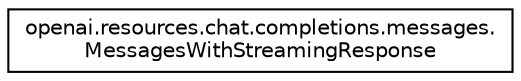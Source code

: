digraph "Graphical Class Hierarchy"
{
 // LATEX_PDF_SIZE
  edge [fontname="Helvetica",fontsize="10",labelfontname="Helvetica",labelfontsize="10"];
  node [fontname="Helvetica",fontsize="10",shape=record];
  rankdir="LR";
  Node0 [label="openai.resources.chat.completions.messages.\lMessagesWithStreamingResponse",height=0.2,width=0.4,color="black", fillcolor="white", style="filled",URL="$classopenai_1_1resources_1_1chat_1_1completions_1_1messages_1_1MessagesWithStreamingResponse.html",tooltip=" "];
}
